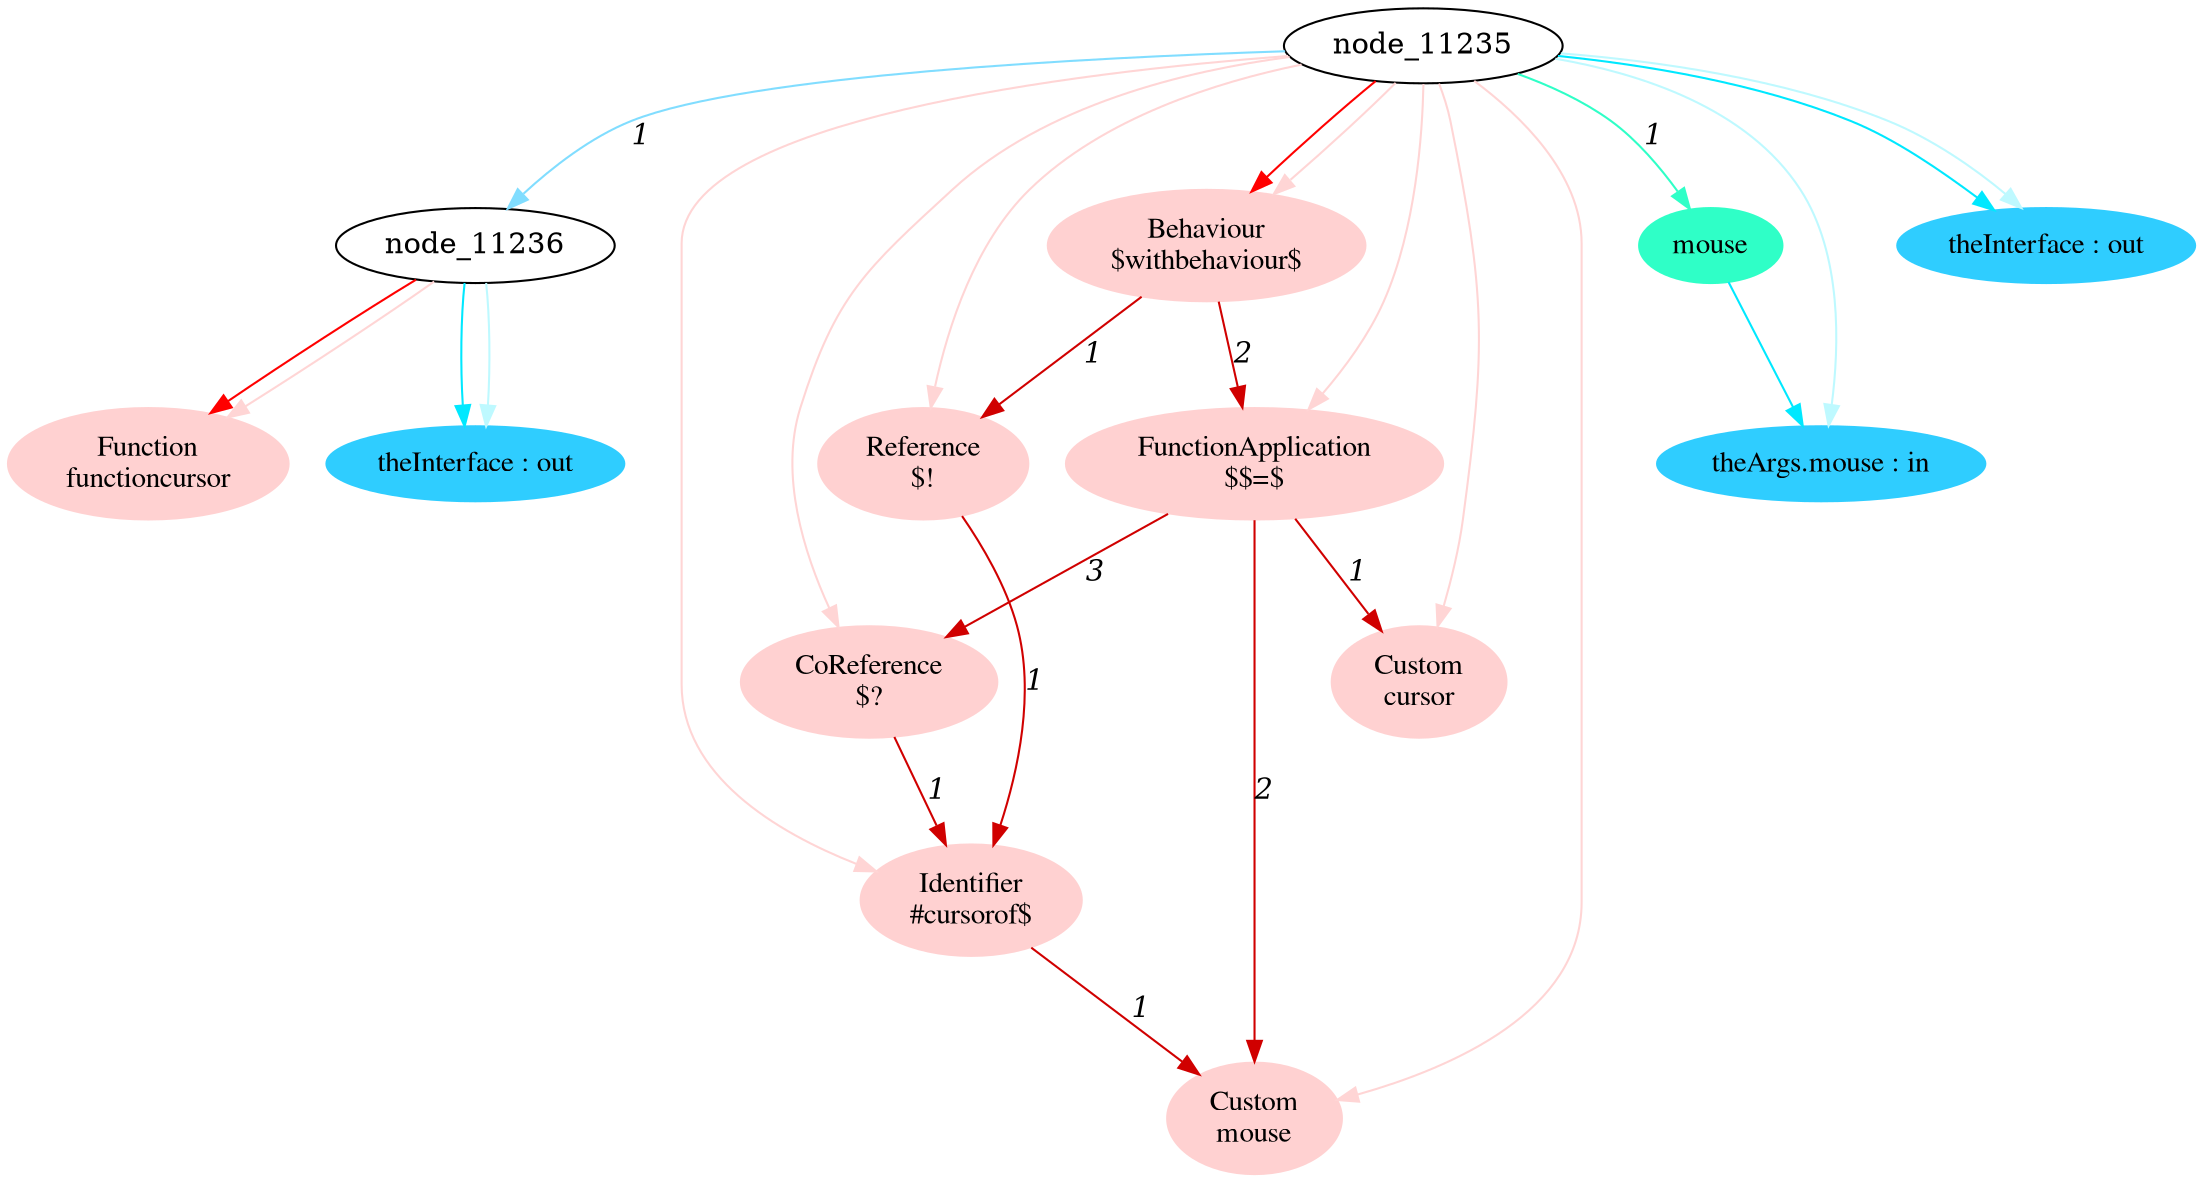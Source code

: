 digraph g{node_11282 [shape="ellipse", style="filled", color="#ffd1d1", fontname="Times", label="Function
functioncursor" ]
node_11285 [shape="ellipse", style="filled", color="#ffd1d1", fontname="Times", label="Custom
mouse" ]
node_11290 [shape="ellipse", style="filled", color="#ffd1d1", fontname="Times", label="Identifier
#cursorof$" ]
node_11295 [shape="ellipse", style="filled", color="#ffd1d1", fontname="Times", label="Reference
$!" ]
node_11299 [shape="ellipse", style="filled", color="#ffd1d1", fontname="Times", label="Custom
cursor" ]
node_11302 [shape="ellipse", style="filled", color="#ffd1d1", fontname="Times", label="CoReference
$?" ]
node_11306 [shape="ellipse", style="filled", color="#ffd1d1", fontname="Times", label="FunctionApplication
$$=$" ]
node_11312 [shape="ellipse", style="filled", color="#ffd1d1", fontname="Times", label="Behaviour
$withbehaviour$" ]
node_11244 [shape="ellipse", style="filled", color="#2fffc7", fontname="Times", label="mouse" ]
node_11237 [shape="ellipse", style="filled", color="#2fcdff", fontname="Times", label="theInterface : out" ]
node_11245 [shape="ellipse", style="filled", color="#2fcdff", fontname="Times", label="theArgs.mouse : in" ]
node_11249 [shape="ellipse", style="filled", color="#2fcdff", fontname="Times", label="theInterface : out" ]
node_11290 -> node_11285 [dir=forward, arrowHead=normal, fontname="Times-Italic", arrowsize=1, color="#d00000", label="1",  headlabel="", taillabel="" ]
node_11295 -> node_11290 [dir=forward, arrowHead=normal, fontname="Times-Italic", arrowsize=1, color="#d00000", label="1",  headlabel="", taillabel="" ]
node_11302 -> node_11290 [dir=forward, arrowHead=normal, fontname="Times-Italic", arrowsize=1, color="#d00000", label="1",  headlabel="", taillabel="" ]
node_11306 -> node_11285 [dir=forward, arrowHead=normal, fontname="Times-Italic", arrowsize=1, color="#d00000", label="2",  headlabel="", taillabel="" ]
node_11306 -> node_11299 [dir=forward, arrowHead=normal, fontname="Times-Italic", arrowsize=1, color="#d00000", label="1",  headlabel="", taillabel="" ]
node_11306 -> node_11302 [dir=forward, arrowHead=normal, fontname="Times-Italic", arrowsize=1, color="#d00000", label="3",  headlabel="", taillabel="" ]
node_11312 -> node_11295 [dir=forward, arrowHead=normal, fontname="Times-Italic", arrowsize=1, color="#d00000", label="1",  headlabel="", taillabel="" ]
node_11312 -> node_11306 [dir=forward, arrowHead=normal, fontname="Times-Italic", arrowsize=1, color="#d00000", label="2",  headlabel="", taillabel="" ]
node_11236 -> node_11282 [dir=forward, arrowHead=normal, fontname="Times-Italic", arrowsize=1, color="#ff0000", label="",  headlabel="", taillabel="" ]
node_11235 -> node_11312 [dir=forward, arrowHead=normal, fontname="Times-Italic", arrowsize=1, color="#ff0000", label="",  headlabel="", taillabel="" ]
node_11236 -> node_11282 [dir=forward, arrowHead=normal, fontname="Times-Italic", arrowsize=1, color="#ffd5d5", label="",  headlabel="", taillabel="" ]
node_11235 -> node_11285 [dir=forward, arrowHead=normal, fontname="Times-Italic", arrowsize=1, color="#ffd5d5", label="",  headlabel="", taillabel="" ]
node_11235 -> node_11290 [dir=forward, arrowHead=normal, fontname="Times-Italic", arrowsize=1, color="#ffd5d5", label="",  headlabel="", taillabel="" ]
node_11235 -> node_11295 [dir=forward, arrowHead=normal, fontname="Times-Italic", arrowsize=1, color="#ffd5d5", label="",  headlabel="", taillabel="" ]
node_11235 -> node_11299 [dir=forward, arrowHead=normal, fontname="Times-Italic", arrowsize=1, color="#ffd5d5", label="",  headlabel="", taillabel="" ]
node_11235 -> node_11302 [dir=forward, arrowHead=normal, fontname="Times-Italic", arrowsize=1, color="#ffd5d5", label="",  headlabel="", taillabel="" ]
node_11235 -> node_11306 [dir=forward, arrowHead=normal, fontname="Times-Italic", arrowsize=1, color="#ffd5d5", label="",  headlabel="", taillabel="" ]
node_11235 -> node_11312 [dir=forward, arrowHead=normal, fontname="Times-Italic", arrowsize=1, color="#ffd5d5", label="",  headlabel="", taillabel="" ]
node_11235 -> node_11244 [dir=forward, arrowHead=normal, fontname="Times-Italic", arrowsize=1, color="#2fffc7", label="1",  headlabel="", taillabel="" ]
node_11244 -> node_11245 [dir=forward, arrowHead=normal, fontname="Times-Italic", arrowsize=1, color="#00e8ff", label="",  headlabel="", taillabel="" ]
node_11236 -> node_11237 [dir=forward, arrowHead=normal, fontname="Times-Italic", arrowsize=1, color="#00e8ff", label="",  headlabel="", taillabel="" ]
node_11235 -> node_11249 [dir=forward, arrowHead=normal, fontname="Times-Italic", arrowsize=1, color="#00e8ff", label="",  headlabel="", taillabel="" ]
node_11236 -> node_11237 [dir=forward, arrowHead=normal, fontname="Times-Italic", arrowsize=1, color="#bef9ff", label="",  headlabel="", taillabel="" ]
node_11235 -> node_11245 [dir=forward, arrowHead=normal, fontname="Times-Italic", arrowsize=1, color="#bef9ff", label="",  headlabel="", taillabel="" ]
node_11235 -> node_11249 [dir=forward, arrowHead=normal, fontname="Times-Italic", arrowsize=1, color="#bef9ff", label="",  headlabel="", taillabel="" ]
node_11235 -> node_11236 [dir=forward, arrowHead=normal, fontname="Times-Italic", arrowsize=1, color="#81ddff", label="1",  headlabel="", taillabel="" ]
}